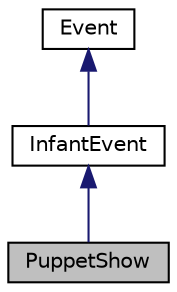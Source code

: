 digraph "PuppetShow"
{
  edge [fontname="Helvetica",fontsize="10",labelfontname="Helvetica",labelfontsize="10"];
  node [fontname="Helvetica",fontsize="10",shape=record];
  Node3 [label="PuppetShow",height=0.2,width=0.4,color="black", fillcolor="grey75", style="filled", fontcolor="black"];
  Node4 -> Node3 [dir="back",color="midnightblue",fontsize="10",style="solid",fontname="Helvetica"];
  Node4 [label="InfantEvent",height=0.2,width=0.4,color="black", fillcolor="white", style="filled",URL="$class_infant_event.html"];
  Node5 -> Node4 [dir="back",color="midnightblue",fontsize="10",style="solid",fontname="Helvetica"];
  Node5 [label="Event",height=0.2,width=0.4,color="black", fillcolor="white", style="filled",URL="$class_event.html"];
}

